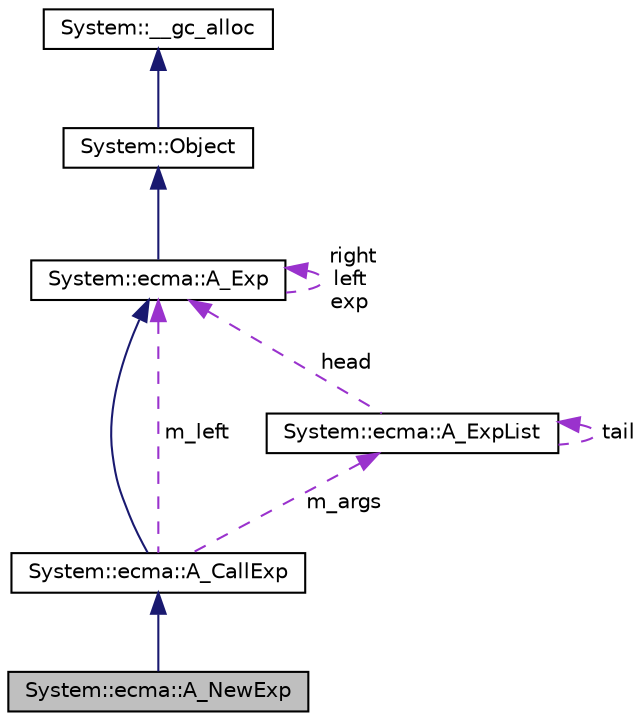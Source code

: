 digraph G
{
  edge [fontname="Helvetica",fontsize="10",labelfontname="Helvetica",labelfontsize="10"];
  node [fontname="Helvetica",fontsize="10",shape=record];
  Node1 [label="System::ecma::A_NewExp",height=0.2,width=0.4,color="black", fillcolor="grey75", style="filled" fontcolor="black"];
  Node2 -> Node1 [dir="back",color="midnightblue",fontsize="10",style="solid",fontname="Helvetica"];
  Node2 [label="System::ecma::A_CallExp",height=0.2,width=0.4,color="black", fillcolor="white", style="filled",URL="$class_system_1_1ecma_1_1_a___call_exp.html"];
  Node3 -> Node2 [dir="back",color="midnightblue",fontsize="10",style="solid",fontname="Helvetica"];
  Node3 [label="System::ecma::A_Exp",height=0.2,width=0.4,color="black", fillcolor="white", style="filled",URL="$class_system_1_1ecma_1_1_a___exp.html"];
  Node4 -> Node3 [dir="back",color="midnightblue",fontsize="10",style="solid",fontname="Helvetica"];
  Node4 [label="System::Object",height=0.2,width=0.4,color="black", fillcolor="white", style="filled",URL="$class_system_1_1_object.html"];
  Node5 -> Node4 [dir="back",color="midnightblue",fontsize="10",style="solid",fontname="Helvetica"];
  Node5 [label="System::__gc_alloc",height=0.2,width=0.4,color="black", fillcolor="white", style="filled",URL="$class_system_1_1____gc__alloc.html"];
  Node3 -> Node3 [dir="back",color="darkorchid3",fontsize="10",style="dashed",label=" right\nleft\nexp" ,fontname="Helvetica"];
  Node3 -> Node2 [dir="back",color="darkorchid3",fontsize="10",style="dashed",label=" m_left" ,fontname="Helvetica"];
  Node6 -> Node2 [dir="back",color="darkorchid3",fontsize="10",style="dashed",label=" m_args" ,fontname="Helvetica"];
  Node6 [label="System::ecma::A_ExpList",height=0.2,width=0.4,color="black", fillcolor="white", style="filled",URL="$class_system_1_1ecma_1_1_a___exp_list.html"];
  Node3 -> Node6 [dir="back",color="darkorchid3",fontsize="10",style="dashed",label=" head" ,fontname="Helvetica"];
  Node6 -> Node6 [dir="back",color="darkorchid3",fontsize="10",style="dashed",label=" tail" ,fontname="Helvetica"];
}
